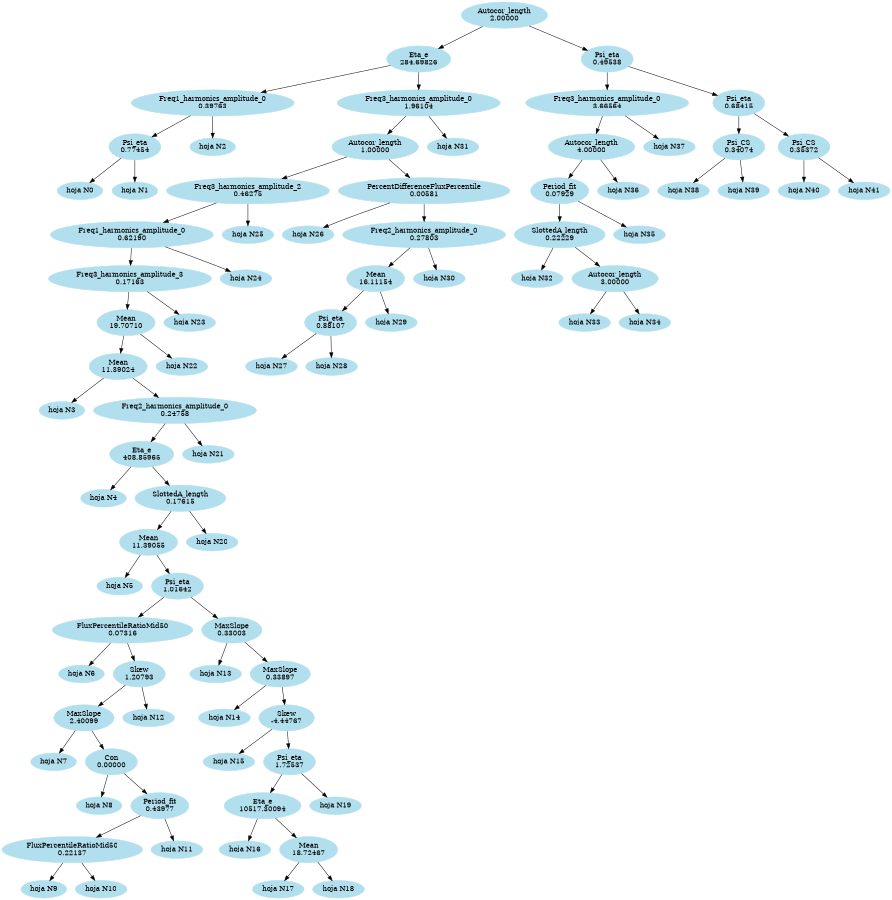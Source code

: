 digraph regression_tree {
	node [color=lightblue2 style=filled]
	size="6,6"
	"Autocor_length
2.00000" -> "Eta_e
284.69826"
	"Eta_e
284.69826" -> "Freq1_harmonics_amplitude_0
0.39763"
	"Freq1_harmonics_amplitude_0
0.39763" -> "Psi_eta
0.77454"
	"Psi_eta
0.77454" -> "hoja N0"
	"Psi_eta
0.77454" -> "hoja N1"
	"Freq1_harmonics_amplitude_0
0.39763" -> "hoja N2"
	"Eta_e
284.69826" -> "Freq3_harmonics_amplitude_0
1.96104"
	"Freq3_harmonics_amplitude_0
1.96104" -> "Autocor_length
1.00000"
	"Autocor_length
1.00000" -> "Freq3_harmonics_amplitude_2
0.46275"
	"Freq3_harmonics_amplitude_2
0.46275" -> "Freq1_harmonics_amplitude_0
0.62190"
	"Freq1_harmonics_amplitude_0
0.62190" -> "Freq3_harmonics_amplitude_3
0.17163"
	"Freq3_harmonics_amplitude_3
0.17163" -> "Mean
19.70710"
	"Mean
19.70710" -> "Mean
11.39024"
	"Mean
11.39024" -> "hoja N3"
	"Mean
11.39024" -> "Freq2_harmonics_amplitude_0
0.24758"
	"Freq2_harmonics_amplitude_0
0.24758" -> "Eta_e
408.85965"
	"Eta_e
408.85965" -> "hoja N4"
	"Eta_e
408.85965" -> "SlottedA_length
0.17615"
	"SlottedA_length
0.17615" -> "Mean
11.39055"
	"Mean
11.39055" -> "hoja N5"
	"Mean
11.39055" -> "Psi_eta
1.01642"
	"Psi_eta
1.01642" -> "FluxPercentileRatioMid50
0.07316"
	"FluxPercentileRatioMid50
0.07316" -> "hoja N6"
	"FluxPercentileRatioMid50
0.07316" -> "Skew
1.20793"
	"Skew
1.20793" -> "MaxSlope
2.40099"
	"MaxSlope
2.40099" -> "hoja N7"
	"MaxSlope
2.40099" -> "Con
0.00000"
	"Con
0.00000" -> "hoja N8"
	"Con
0.00000" -> "Period_fit
0.43977"
	"Period_fit
0.43977" -> "FluxPercentileRatioMid50
0.22137"
	"FluxPercentileRatioMid50
0.22137" -> "hoja N9"
	"FluxPercentileRatioMid50
0.22137" -> "hoja N10"
	"Period_fit
0.43977" -> "hoja N11"
	"Skew
1.20793" -> "hoja N12"
	"Psi_eta
1.01642" -> "MaxSlope
0.33003"
	"MaxSlope
0.33003" -> "hoja N13"
	"MaxSlope
0.33003" -> "MaxSlope
0.33897"
	"MaxSlope
0.33897" -> "hoja N14"
	"MaxSlope
0.33897" -> "Skew
-4.44767"
	"Skew
-4.44767" -> "hoja N15"
	"Skew
-4.44767" -> "Psi_eta
1.72537"
	"Psi_eta
1.72537" -> "Eta_e
10517.30094"
	"Eta_e
10517.30094" -> "hoja N16"
	"Eta_e
10517.30094" -> "Mean
18.72467"
	"Mean
18.72467" -> "hoja N17"
	"Mean
18.72467" -> "hoja N18"
	"Psi_eta
1.72537" -> "hoja N19"
	"SlottedA_length
0.17615" -> "hoja N20"
	"Freq2_harmonics_amplitude_0
0.24758" -> "hoja N21"
	"Mean
19.70710" -> "hoja N22"
	"Freq3_harmonics_amplitude_3
0.17163" -> "hoja N23"
	"Freq1_harmonics_amplitude_0
0.62190" -> "hoja N24"
	"Freq3_harmonics_amplitude_2
0.46275" -> "hoja N25"
	"Autocor_length
1.00000" -> "PercentDifferenceFluxPercentile
0.00581"
	"PercentDifferenceFluxPercentile
0.00581" -> "hoja N26"
	"PercentDifferenceFluxPercentile
0.00581" -> "Freq2_harmonics_amplitude_0
0.27803"
	"Freq2_harmonics_amplitude_0
0.27803" -> "Mean
16.11154"
	"Mean
16.11154" -> "Psi_eta
0.88107"
	"Psi_eta
0.88107" -> "hoja N27"
	"Psi_eta
0.88107" -> "hoja N28"
	"Mean
16.11154" -> "hoja N29"
	"Freq2_harmonics_amplitude_0
0.27803" -> "hoja N30"
	"Freq3_harmonics_amplitude_0
1.96104" -> "hoja N31"
	"Autocor_length
2.00000" -> "Psi_eta
0.49538"
	"Psi_eta
0.49538" -> "Freq3_harmonics_amplitude_0
3.66564"
	"Freq3_harmonics_amplitude_0
3.66564" -> "Autocor_length
4.00000"
	"Autocor_length
4.00000" -> "Period_fit
0.07929"
	"Period_fit
0.07929" -> "SlottedA_length
0.22229"
	"SlottedA_length
0.22229" -> "hoja N32"
	"SlottedA_length
0.22229" -> "Autocor_length
3.00000"
	"Autocor_length
3.00000" -> "hoja N33"
	"Autocor_length
3.00000" -> "hoja N34"
	"Period_fit
0.07929" -> "hoja N35"
	"Autocor_length
4.00000" -> "hoja N36"
	"Freq3_harmonics_amplitude_0
3.66564" -> "hoja N37"
	"Psi_eta
0.49538" -> "Psi_eta
0.68415"
	"Psi_eta
0.68415" -> "Psi_CS
0.34074"
	"Psi_CS
0.34074" -> "hoja N38"
	"Psi_CS
0.34074" -> "hoja N39"
	"Psi_eta
0.68415" -> "Psi_CS
0.35372"
	"Psi_CS
0.35372" -> "hoja N40"
	"Psi_CS
0.35372" -> "hoja N41"
}

